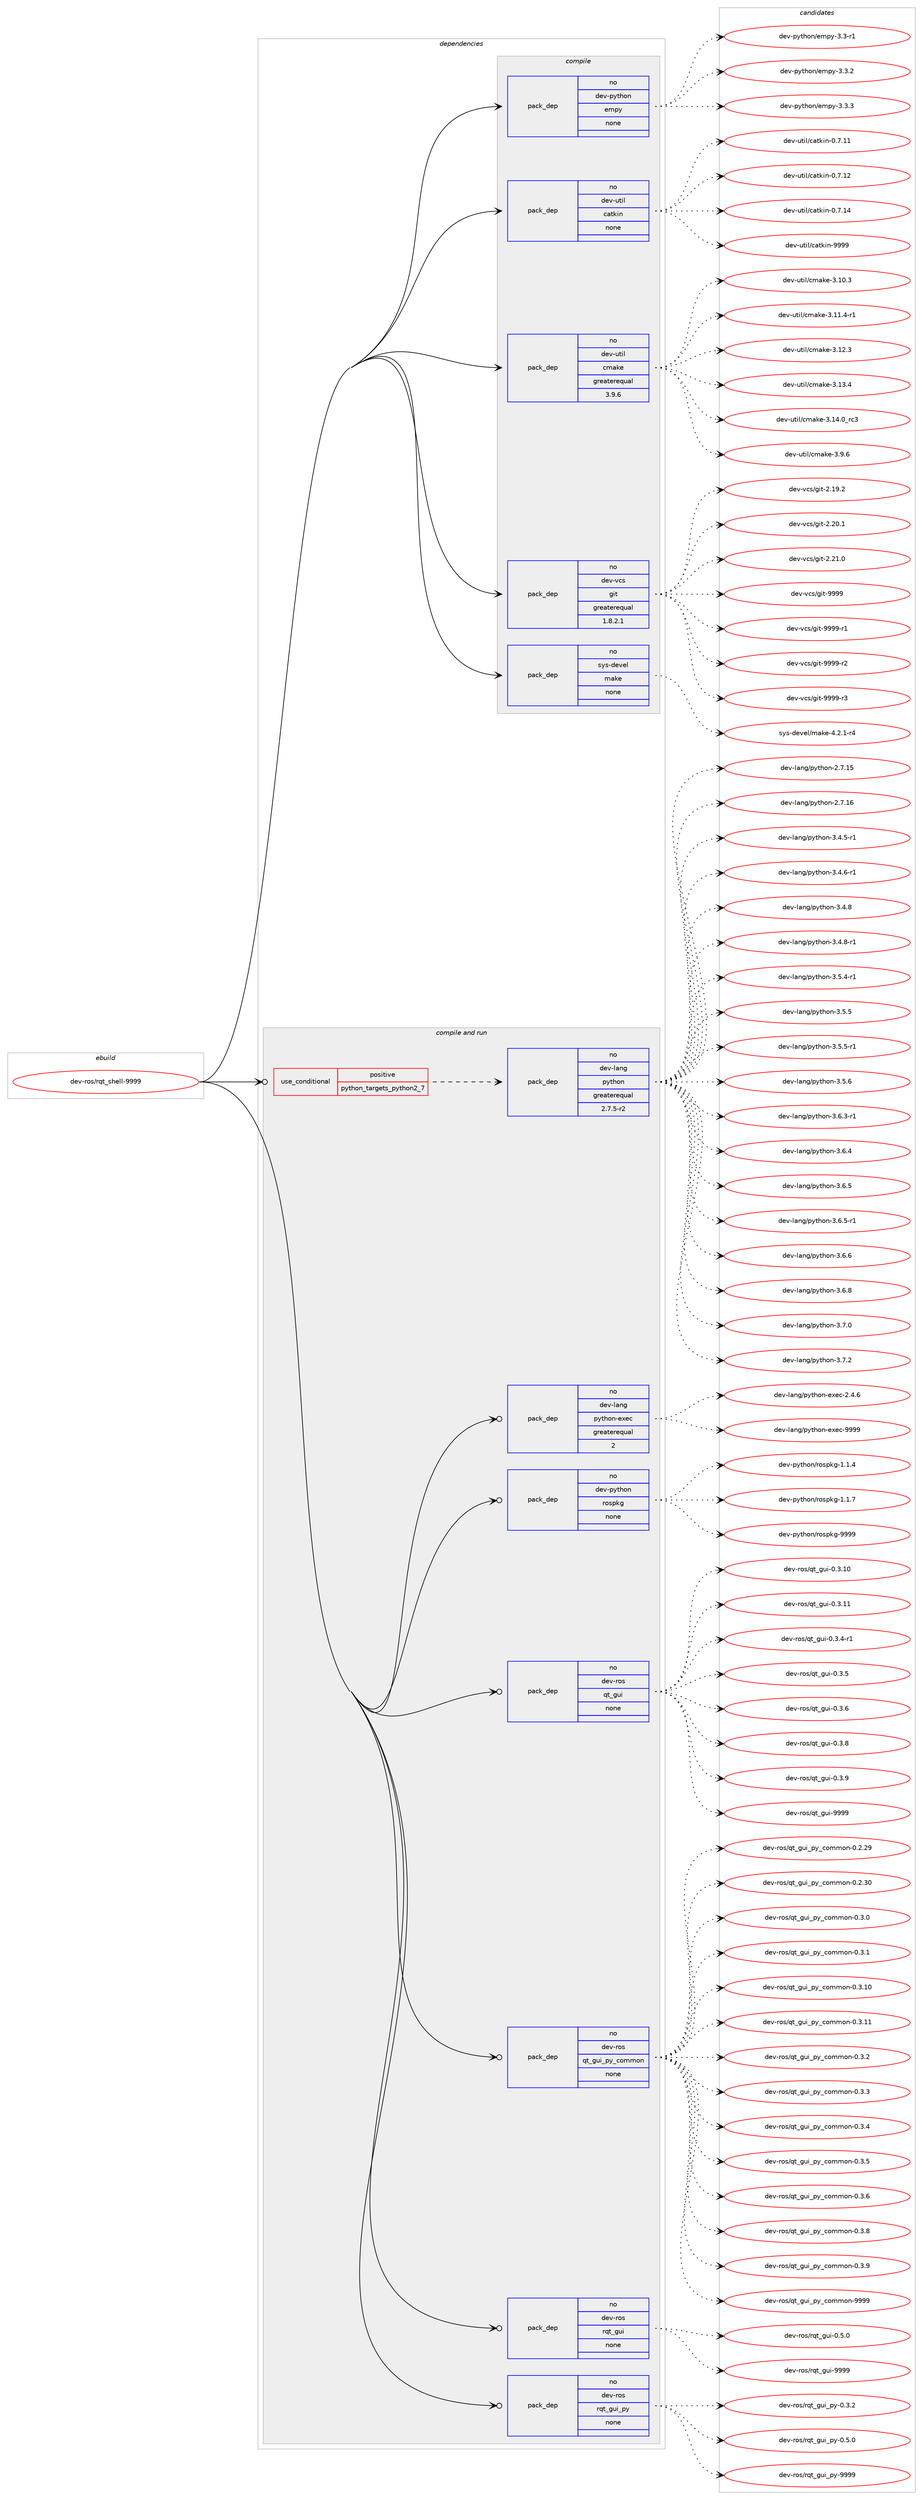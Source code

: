 digraph prolog {

# *************
# Graph options
# *************

newrank=true;
concentrate=true;
compound=true;
graph [rankdir=LR,fontname=Helvetica,fontsize=10,ranksep=1.5];#, ranksep=2.5, nodesep=0.2];
edge  [arrowhead=vee];
node  [fontname=Helvetica,fontsize=10];

# **********
# The ebuild
# **********

subgraph cluster_leftcol {
color=gray;
rank=same;
label=<<i>ebuild</i>>;
id [label="dev-ros/rqt_shell-9999", color=red, width=4, href="../dev-ros/rqt_shell-9999.svg"];
}

# ****************
# The dependencies
# ****************

subgraph cluster_midcol {
color=gray;
label=<<i>dependencies</i>>;
subgraph cluster_compile {
fillcolor="#eeeeee";
style=filled;
label=<<i>compile</i>>;
subgraph pack1056230 {
dependency1470176 [label=<<TABLE BORDER="0" CELLBORDER="1" CELLSPACING="0" CELLPADDING="4" WIDTH="220"><TR><TD ROWSPAN="6" CELLPADDING="30">pack_dep</TD></TR><TR><TD WIDTH="110">no</TD></TR><TR><TD>dev-python</TD></TR><TR><TD>empy</TD></TR><TR><TD>none</TD></TR><TR><TD></TD></TR></TABLE>>, shape=none, color=blue];
}
id:e -> dependency1470176:w [weight=20,style="solid",arrowhead="vee"];
subgraph pack1056231 {
dependency1470177 [label=<<TABLE BORDER="0" CELLBORDER="1" CELLSPACING="0" CELLPADDING="4" WIDTH="220"><TR><TD ROWSPAN="6" CELLPADDING="30">pack_dep</TD></TR><TR><TD WIDTH="110">no</TD></TR><TR><TD>dev-util</TD></TR><TR><TD>catkin</TD></TR><TR><TD>none</TD></TR><TR><TD></TD></TR></TABLE>>, shape=none, color=blue];
}
id:e -> dependency1470177:w [weight=20,style="solid",arrowhead="vee"];
subgraph pack1056232 {
dependency1470178 [label=<<TABLE BORDER="0" CELLBORDER="1" CELLSPACING="0" CELLPADDING="4" WIDTH="220"><TR><TD ROWSPAN="6" CELLPADDING="30">pack_dep</TD></TR><TR><TD WIDTH="110">no</TD></TR><TR><TD>dev-util</TD></TR><TR><TD>cmake</TD></TR><TR><TD>greaterequal</TD></TR><TR><TD>3.9.6</TD></TR></TABLE>>, shape=none, color=blue];
}
id:e -> dependency1470178:w [weight=20,style="solid",arrowhead="vee"];
subgraph pack1056233 {
dependency1470179 [label=<<TABLE BORDER="0" CELLBORDER="1" CELLSPACING="0" CELLPADDING="4" WIDTH="220"><TR><TD ROWSPAN="6" CELLPADDING="30">pack_dep</TD></TR><TR><TD WIDTH="110">no</TD></TR><TR><TD>dev-vcs</TD></TR><TR><TD>git</TD></TR><TR><TD>greaterequal</TD></TR><TR><TD>1.8.2.1</TD></TR></TABLE>>, shape=none, color=blue];
}
id:e -> dependency1470179:w [weight=20,style="solid",arrowhead="vee"];
subgraph pack1056234 {
dependency1470180 [label=<<TABLE BORDER="0" CELLBORDER="1" CELLSPACING="0" CELLPADDING="4" WIDTH="220"><TR><TD ROWSPAN="6" CELLPADDING="30">pack_dep</TD></TR><TR><TD WIDTH="110">no</TD></TR><TR><TD>sys-devel</TD></TR><TR><TD>make</TD></TR><TR><TD>none</TD></TR><TR><TD></TD></TR></TABLE>>, shape=none, color=blue];
}
id:e -> dependency1470180:w [weight=20,style="solid",arrowhead="vee"];
}
subgraph cluster_compileandrun {
fillcolor="#eeeeee";
style=filled;
label=<<i>compile and run</i>>;
subgraph cond390556 {
dependency1470181 [label=<<TABLE BORDER="0" CELLBORDER="1" CELLSPACING="0" CELLPADDING="4"><TR><TD ROWSPAN="3" CELLPADDING="10">use_conditional</TD></TR><TR><TD>positive</TD></TR><TR><TD>python_targets_python2_7</TD></TR></TABLE>>, shape=none, color=red];
subgraph pack1056235 {
dependency1470182 [label=<<TABLE BORDER="0" CELLBORDER="1" CELLSPACING="0" CELLPADDING="4" WIDTH="220"><TR><TD ROWSPAN="6" CELLPADDING="30">pack_dep</TD></TR><TR><TD WIDTH="110">no</TD></TR><TR><TD>dev-lang</TD></TR><TR><TD>python</TD></TR><TR><TD>greaterequal</TD></TR><TR><TD>2.7.5-r2</TD></TR></TABLE>>, shape=none, color=blue];
}
dependency1470181:e -> dependency1470182:w [weight=20,style="dashed",arrowhead="vee"];
}
id:e -> dependency1470181:w [weight=20,style="solid",arrowhead="odotvee"];
subgraph pack1056236 {
dependency1470183 [label=<<TABLE BORDER="0" CELLBORDER="1" CELLSPACING="0" CELLPADDING="4" WIDTH="220"><TR><TD ROWSPAN="6" CELLPADDING="30">pack_dep</TD></TR><TR><TD WIDTH="110">no</TD></TR><TR><TD>dev-lang</TD></TR><TR><TD>python-exec</TD></TR><TR><TD>greaterequal</TD></TR><TR><TD>2</TD></TR></TABLE>>, shape=none, color=blue];
}
id:e -> dependency1470183:w [weight=20,style="solid",arrowhead="odotvee"];
subgraph pack1056237 {
dependency1470184 [label=<<TABLE BORDER="0" CELLBORDER="1" CELLSPACING="0" CELLPADDING="4" WIDTH="220"><TR><TD ROWSPAN="6" CELLPADDING="30">pack_dep</TD></TR><TR><TD WIDTH="110">no</TD></TR><TR><TD>dev-python</TD></TR><TR><TD>rospkg</TD></TR><TR><TD>none</TD></TR><TR><TD></TD></TR></TABLE>>, shape=none, color=blue];
}
id:e -> dependency1470184:w [weight=20,style="solid",arrowhead="odotvee"];
subgraph pack1056238 {
dependency1470185 [label=<<TABLE BORDER="0" CELLBORDER="1" CELLSPACING="0" CELLPADDING="4" WIDTH="220"><TR><TD ROWSPAN="6" CELLPADDING="30">pack_dep</TD></TR><TR><TD WIDTH="110">no</TD></TR><TR><TD>dev-ros</TD></TR><TR><TD>qt_gui</TD></TR><TR><TD>none</TD></TR><TR><TD></TD></TR></TABLE>>, shape=none, color=blue];
}
id:e -> dependency1470185:w [weight=20,style="solid",arrowhead="odotvee"];
subgraph pack1056239 {
dependency1470186 [label=<<TABLE BORDER="0" CELLBORDER="1" CELLSPACING="0" CELLPADDING="4" WIDTH="220"><TR><TD ROWSPAN="6" CELLPADDING="30">pack_dep</TD></TR><TR><TD WIDTH="110">no</TD></TR><TR><TD>dev-ros</TD></TR><TR><TD>qt_gui_py_common</TD></TR><TR><TD>none</TD></TR><TR><TD></TD></TR></TABLE>>, shape=none, color=blue];
}
id:e -> dependency1470186:w [weight=20,style="solid",arrowhead="odotvee"];
subgraph pack1056240 {
dependency1470187 [label=<<TABLE BORDER="0" CELLBORDER="1" CELLSPACING="0" CELLPADDING="4" WIDTH="220"><TR><TD ROWSPAN="6" CELLPADDING="30">pack_dep</TD></TR><TR><TD WIDTH="110">no</TD></TR><TR><TD>dev-ros</TD></TR><TR><TD>rqt_gui</TD></TR><TR><TD>none</TD></TR><TR><TD></TD></TR></TABLE>>, shape=none, color=blue];
}
id:e -> dependency1470187:w [weight=20,style="solid",arrowhead="odotvee"];
subgraph pack1056241 {
dependency1470188 [label=<<TABLE BORDER="0" CELLBORDER="1" CELLSPACING="0" CELLPADDING="4" WIDTH="220"><TR><TD ROWSPAN="6" CELLPADDING="30">pack_dep</TD></TR><TR><TD WIDTH="110">no</TD></TR><TR><TD>dev-ros</TD></TR><TR><TD>rqt_gui_py</TD></TR><TR><TD>none</TD></TR><TR><TD></TD></TR></TABLE>>, shape=none, color=blue];
}
id:e -> dependency1470188:w [weight=20,style="solid",arrowhead="odotvee"];
}
subgraph cluster_run {
fillcolor="#eeeeee";
style=filled;
label=<<i>run</i>>;
}
}

# **************
# The candidates
# **************

subgraph cluster_choices {
rank=same;
color=gray;
label=<<i>candidates</i>>;

subgraph choice1056230 {
color=black;
nodesep=1;
choice1001011184511212111610411111047101109112121455146514511449 [label="dev-python/empy-3.3-r1", color=red, width=4,href="../dev-python/empy-3.3-r1.svg"];
choice1001011184511212111610411111047101109112121455146514650 [label="dev-python/empy-3.3.2", color=red, width=4,href="../dev-python/empy-3.3.2.svg"];
choice1001011184511212111610411111047101109112121455146514651 [label="dev-python/empy-3.3.3", color=red, width=4,href="../dev-python/empy-3.3.3.svg"];
dependency1470176:e -> choice1001011184511212111610411111047101109112121455146514511449:w [style=dotted,weight="100"];
dependency1470176:e -> choice1001011184511212111610411111047101109112121455146514650:w [style=dotted,weight="100"];
dependency1470176:e -> choice1001011184511212111610411111047101109112121455146514651:w [style=dotted,weight="100"];
}
subgraph choice1056231 {
color=black;
nodesep=1;
choice1001011184511711610510847999711610710511045484655464949 [label="dev-util/catkin-0.7.11", color=red, width=4,href="../dev-util/catkin-0.7.11.svg"];
choice1001011184511711610510847999711610710511045484655464950 [label="dev-util/catkin-0.7.12", color=red, width=4,href="../dev-util/catkin-0.7.12.svg"];
choice1001011184511711610510847999711610710511045484655464952 [label="dev-util/catkin-0.7.14", color=red, width=4,href="../dev-util/catkin-0.7.14.svg"];
choice100101118451171161051084799971161071051104557575757 [label="dev-util/catkin-9999", color=red, width=4,href="../dev-util/catkin-9999.svg"];
dependency1470177:e -> choice1001011184511711610510847999711610710511045484655464949:w [style=dotted,weight="100"];
dependency1470177:e -> choice1001011184511711610510847999711610710511045484655464950:w [style=dotted,weight="100"];
dependency1470177:e -> choice1001011184511711610510847999711610710511045484655464952:w [style=dotted,weight="100"];
dependency1470177:e -> choice100101118451171161051084799971161071051104557575757:w [style=dotted,weight="100"];
}
subgraph choice1056232 {
color=black;
nodesep=1;
choice1001011184511711610510847991099710710145514649484651 [label="dev-util/cmake-3.10.3", color=red, width=4,href="../dev-util/cmake-3.10.3.svg"];
choice10010111845117116105108479910997107101455146494946524511449 [label="dev-util/cmake-3.11.4-r1", color=red, width=4,href="../dev-util/cmake-3.11.4-r1.svg"];
choice1001011184511711610510847991099710710145514649504651 [label="dev-util/cmake-3.12.3", color=red, width=4,href="../dev-util/cmake-3.12.3.svg"];
choice1001011184511711610510847991099710710145514649514652 [label="dev-util/cmake-3.13.4", color=red, width=4,href="../dev-util/cmake-3.13.4.svg"];
choice1001011184511711610510847991099710710145514649524648951149951 [label="dev-util/cmake-3.14.0_rc3", color=red, width=4,href="../dev-util/cmake-3.14.0_rc3.svg"];
choice10010111845117116105108479910997107101455146574654 [label="dev-util/cmake-3.9.6", color=red, width=4,href="../dev-util/cmake-3.9.6.svg"];
dependency1470178:e -> choice1001011184511711610510847991099710710145514649484651:w [style=dotted,weight="100"];
dependency1470178:e -> choice10010111845117116105108479910997107101455146494946524511449:w [style=dotted,weight="100"];
dependency1470178:e -> choice1001011184511711610510847991099710710145514649504651:w [style=dotted,weight="100"];
dependency1470178:e -> choice1001011184511711610510847991099710710145514649514652:w [style=dotted,weight="100"];
dependency1470178:e -> choice1001011184511711610510847991099710710145514649524648951149951:w [style=dotted,weight="100"];
dependency1470178:e -> choice10010111845117116105108479910997107101455146574654:w [style=dotted,weight="100"];
}
subgraph choice1056233 {
color=black;
nodesep=1;
choice10010111845118991154710310511645504649574650 [label="dev-vcs/git-2.19.2", color=red, width=4,href="../dev-vcs/git-2.19.2.svg"];
choice10010111845118991154710310511645504650484649 [label="dev-vcs/git-2.20.1", color=red, width=4,href="../dev-vcs/git-2.20.1.svg"];
choice10010111845118991154710310511645504650494648 [label="dev-vcs/git-2.21.0", color=red, width=4,href="../dev-vcs/git-2.21.0.svg"];
choice1001011184511899115471031051164557575757 [label="dev-vcs/git-9999", color=red, width=4,href="../dev-vcs/git-9999.svg"];
choice10010111845118991154710310511645575757574511449 [label="dev-vcs/git-9999-r1", color=red, width=4,href="../dev-vcs/git-9999-r1.svg"];
choice10010111845118991154710310511645575757574511450 [label="dev-vcs/git-9999-r2", color=red, width=4,href="../dev-vcs/git-9999-r2.svg"];
choice10010111845118991154710310511645575757574511451 [label="dev-vcs/git-9999-r3", color=red, width=4,href="../dev-vcs/git-9999-r3.svg"];
dependency1470179:e -> choice10010111845118991154710310511645504649574650:w [style=dotted,weight="100"];
dependency1470179:e -> choice10010111845118991154710310511645504650484649:w [style=dotted,weight="100"];
dependency1470179:e -> choice10010111845118991154710310511645504650494648:w [style=dotted,weight="100"];
dependency1470179:e -> choice1001011184511899115471031051164557575757:w [style=dotted,weight="100"];
dependency1470179:e -> choice10010111845118991154710310511645575757574511449:w [style=dotted,weight="100"];
dependency1470179:e -> choice10010111845118991154710310511645575757574511450:w [style=dotted,weight="100"];
dependency1470179:e -> choice10010111845118991154710310511645575757574511451:w [style=dotted,weight="100"];
}
subgraph choice1056234 {
color=black;
nodesep=1;
choice1151211154510010111810110847109971071014552465046494511452 [label="sys-devel/make-4.2.1-r4", color=red, width=4,href="../sys-devel/make-4.2.1-r4.svg"];
dependency1470180:e -> choice1151211154510010111810110847109971071014552465046494511452:w [style=dotted,weight="100"];
}
subgraph choice1056235 {
color=black;
nodesep=1;
choice10010111845108971101034711212111610411111045504655464953 [label="dev-lang/python-2.7.15", color=red, width=4,href="../dev-lang/python-2.7.15.svg"];
choice10010111845108971101034711212111610411111045504655464954 [label="dev-lang/python-2.7.16", color=red, width=4,href="../dev-lang/python-2.7.16.svg"];
choice1001011184510897110103471121211161041111104551465246534511449 [label="dev-lang/python-3.4.5-r1", color=red, width=4,href="../dev-lang/python-3.4.5-r1.svg"];
choice1001011184510897110103471121211161041111104551465246544511449 [label="dev-lang/python-3.4.6-r1", color=red, width=4,href="../dev-lang/python-3.4.6-r1.svg"];
choice100101118451089711010347112121116104111110455146524656 [label="dev-lang/python-3.4.8", color=red, width=4,href="../dev-lang/python-3.4.8.svg"];
choice1001011184510897110103471121211161041111104551465246564511449 [label="dev-lang/python-3.4.8-r1", color=red, width=4,href="../dev-lang/python-3.4.8-r1.svg"];
choice1001011184510897110103471121211161041111104551465346524511449 [label="dev-lang/python-3.5.4-r1", color=red, width=4,href="../dev-lang/python-3.5.4-r1.svg"];
choice100101118451089711010347112121116104111110455146534653 [label="dev-lang/python-3.5.5", color=red, width=4,href="../dev-lang/python-3.5.5.svg"];
choice1001011184510897110103471121211161041111104551465346534511449 [label="dev-lang/python-3.5.5-r1", color=red, width=4,href="../dev-lang/python-3.5.5-r1.svg"];
choice100101118451089711010347112121116104111110455146534654 [label="dev-lang/python-3.5.6", color=red, width=4,href="../dev-lang/python-3.5.6.svg"];
choice1001011184510897110103471121211161041111104551465446514511449 [label="dev-lang/python-3.6.3-r1", color=red, width=4,href="../dev-lang/python-3.6.3-r1.svg"];
choice100101118451089711010347112121116104111110455146544652 [label="dev-lang/python-3.6.4", color=red, width=4,href="../dev-lang/python-3.6.4.svg"];
choice100101118451089711010347112121116104111110455146544653 [label="dev-lang/python-3.6.5", color=red, width=4,href="../dev-lang/python-3.6.5.svg"];
choice1001011184510897110103471121211161041111104551465446534511449 [label="dev-lang/python-3.6.5-r1", color=red, width=4,href="../dev-lang/python-3.6.5-r1.svg"];
choice100101118451089711010347112121116104111110455146544654 [label="dev-lang/python-3.6.6", color=red, width=4,href="../dev-lang/python-3.6.6.svg"];
choice100101118451089711010347112121116104111110455146544656 [label="dev-lang/python-3.6.8", color=red, width=4,href="../dev-lang/python-3.6.8.svg"];
choice100101118451089711010347112121116104111110455146554648 [label="dev-lang/python-3.7.0", color=red, width=4,href="../dev-lang/python-3.7.0.svg"];
choice100101118451089711010347112121116104111110455146554650 [label="dev-lang/python-3.7.2", color=red, width=4,href="../dev-lang/python-3.7.2.svg"];
dependency1470182:e -> choice10010111845108971101034711212111610411111045504655464953:w [style=dotted,weight="100"];
dependency1470182:e -> choice10010111845108971101034711212111610411111045504655464954:w [style=dotted,weight="100"];
dependency1470182:e -> choice1001011184510897110103471121211161041111104551465246534511449:w [style=dotted,weight="100"];
dependency1470182:e -> choice1001011184510897110103471121211161041111104551465246544511449:w [style=dotted,weight="100"];
dependency1470182:e -> choice100101118451089711010347112121116104111110455146524656:w [style=dotted,weight="100"];
dependency1470182:e -> choice1001011184510897110103471121211161041111104551465246564511449:w [style=dotted,weight="100"];
dependency1470182:e -> choice1001011184510897110103471121211161041111104551465346524511449:w [style=dotted,weight="100"];
dependency1470182:e -> choice100101118451089711010347112121116104111110455146534653:w [style=dotted,weight="100"];
dependency1470182:e -> choice1001011184510897110103471121211161041111104551465346534511449:w [style=dotted,weight="100"];
dependency1470182:e -> choice100101118451089711010347112121116104111110455146534654:w [style=dotted,weight="100"];
dependency1470182:e -> choice1001011184510897110103471121211161041111104551465446514511449:w [style=dotted,weight="100"];
dependency1470182:e -> choice100101118451089711010347112121116104111110455146544652:w [style=dotted,weight="100"];
dependency1470182:e -> choice100101118451089711010347112121116104111110455146544653:w [style=dotted,weight="100"];
dependency1470182:e -> choice1001011184510897110103471121211161041111104551465446534511449:w [style=dotted,weight="100"];
dependency1470182:e -> choice100101118451089711010347112121116104111110455146544654:w [style=dotted,weight="100"];
dependency1470182:e -> choice100101118451089711010347112121116104111110455146544656:w [style=dotted,weight="100"];
dependency1470182:e -> choice100101118451089711010347112121116104111110455146554648:w [style=dotted,weight="100"];
dependency1470182:e -> choice100101118451089711010347112121116104111110455146554650:w [style=dotted,weight="100"];
}
subgraph choice1056236 {
color=black;
nodesep=1;
choice1001011184510897110103471121211161041111104510112010199455046524654 [label="dev-lang/python-exec-2.4.6", color=red, width=4,href="../dev-lang/python-exec-2.4.6.svg"];
choice10010111845108971101034711212111610411111045101120101994557575757 [label="dev-lang/python-exec-9999", color=red, width=4,href="../dev-lang/python-exec-9999.svg"];
dependency1470183:e -> choice1001011184510897110103471121211161041111104510112010199455046524654:w [style=dotted,weight="100"];
dependency1470183:e -> choice10010111845108971101034711212111610411111045101120101994557575757:w [style=dotted,weight="100"];
}
subgraph choice1056237 {
color=black;
nodesep=1;
choice1001011184511212111610411111047114111115112107103454946494652 [label="dev-python/rospkg-1.1.4", color=red, width=4,href="../dev-python/rospkg-1.1.4.svg"];
choice1001011184511212111610411111047114111115112107103454946494655 [label="dev-python/rospkg-1.1.7", color=red, width=4,href="../dev-python/rospkg-1.1.7.svg"];
choice10010111845112121116104111110471141111151121071034557575757 [label="dev-python/rospkg-9999", color=red, width=4,href="../dev-python/rospkg-9999.svg"];
dependency1470184:e -> choice1001011184511212111610411111047114111115112107103454946494652:w [style=dotted,weight="100"];
dependency1470184:e -> choice1001011184511212111610411111047114111115112107103454946494655:w [style=dotted,weight="100"];
dependency1470184:e -> choice10010111845112121116104111110471141111151121071034557575757:w [style=dotted,weight="100"];
}
subgraph choice1056238 {
color=black;
nodesep=1;
choice10010111845114111115471131169510311710545484651464948 [label="dev-ros/qt_gui-0.3.10", color=red, width=4,href="../dev-ros/qt_gui-0.3.10.svg"];
choice10010111845114111115471131169510311710545484651464949 [label="dev-ros/qt_gui-0.3.11", color=red, width=4,href="../dev-ros/qt_gui-0.3.11.svg"];
choice1001011184511411111547113116951031171054548465146524511449 [label="dev-ros/qt_gui-0.3.4-r1", color=red, width=4,href="../dev-ros/qt_gui-0.3.4-r1.svg"];
choice100101118451141111154711311695103117105454846514653 [label="dev-ros/qt_gui-0.3.5", color=red, width=4,href="../dev-ros/qt_gui-0.3.5.svg"];
choice100101118451141111154711311695103117105454846514654 [label="dev-ros/qt_gui-0.3.6", color=red, width=4,href="../dev-ros/qt_gui-0.3.6.svg"];
choice100101118451141111154711311695103117105454846514656 [label="dev-ros/qt_gui-0.3.8", color=red, width=4,href="../dev-ros/qt_gui-0.3.8.svg"];
choice100101118451141111154711311695103117105454846514657 [label="dev-ros/qt_gui-0.3.9", color=red, width=4,href="../dev-ros/qt_gui-0.3.9.svg"];
choice1001011184511411111547113116951031171054557575757 [label="dev-ros/qt_gui-9999", color=red, width=4,href="../dev-ros/qt_gui-9999.svg"];
dependency1470185:e -> choice10010111845114111115471131169510311710545484651464948:w [style=dotted,weight="100"];
dependency1470185:e -> choice10010111845114111115471131169510311710545484651464949:w [style=dotted,weight="100"];
dependency1470185:e -> choice1001011184511411111547113116951031171054548465146524511449:w [style=dotted,weight="100"];
dependency1470185:e -> choice100101118451141111154711311695103117105454846514653:w [style=dotted,weight="100"];
dependency1470185:e -> choice100101118451141111154711311695103117105454846514654:w [style=dotted,weight="100"];
dependency1470185:e -> choice100101118451141111154711311695103117105454846514656:w [style=dotted,weight="100"];
dependency1470185:e -> choice100101118451141111154711311695103117105454846514657:w [style=dotted,weight="100"];
dependency1470185:e -> choice1001011184511411111547113116951031171054557575757:w [style=dotted,weight="100"];
}
subgraph choice1056239 {
color=black;
nodesep=1;
choice10010111845114111115471131169510311710595112121959911110910911111045484650465057 [label="dev-ros/qt_gui_py_common-0.2.29", color=red, width=4,href="../dev-ros/qt_gui_py_common-0.2.29.svg"];
choice10010111845114111115471131169510311710595112121959911110910911111045484650465148 [label="dev-ros/qt_gui_py_common-0.2.30", color=red, width=4,href="../dev-ros/qt_gui_py_common-0.2.30.svg"];
choice100101118451141111154711311695103117105951121219599111109109111110454846514648 [label="dev-ros/qt_gui_py_common-0.3.0", color=red, width=4,href="../dev-ros/qt_gui_py_common-0.3.0.svg"];
choice100101118451141111154711311695103117105951121219599111109109111110454846514649 [label="dev-ros/qt_gui_py_common-0.3.1", color=red, width=4,href="../dev-ros/qt_gui_py_common-0.3.1.svg"];
choice10010111845114111115471131169510311710595112121959911110910911111045484651464948 [label="dev-ros/qt_gui_py_common-0.3.10", color=red, width=4,href="../dev-ros/qt_gui_py_common-0.3.10.svg"];
choice10010111845114111115471131169510311710595112121959911110910911111045484651464949 [label="dev-ros/qt_gui_py_common-0.3.11", color=red, width=4,href="../dev-ros/qt_gui_py_common-0.3.11.svg"];
choice100101118451141111154711311695103117105951121219599111109109111110454846514650 [label="dev-ros/qt_gui_py_common-0.3.2", color=red, width=4,href="../dev-ros/qt_gui_py_common-0.3.2.svg"];
choice100101118451141111154711311695103117105951121219599111109109111110454846514651 [label="dev-ros/qt_gui_py_common-0.3.3", color=red, width=4,href="../dev-ros/qt_gui_py_common-0.3.3.svg"];
choice100101118451141111154711311695103117105951121219599111109109111110454846514652 [label="dev-ros/qt_gui_py_common-0.3.4", color=red, width=4,href="../dev-ros/qt_gui_py_common-0.3.4.svg"];
choice100101118451141111154711311695103117105951121219599111109109111110454846514653 [label="dev-ros/qt_gui_py_common-0.3.5", color=red, width=4,href="../dev-ros/qt_gui_py_common-0.3.5.svg"];
choice100101118451141111154711311695103117105951121219599111109109111110454846514654 [label="dev-ros/qt_gui_py_common-0.3.6", color=red, width=4,href="../dev-ros/qt_gui_py_common-0.3.6.svg"];
choice100101118451141111154711311695103117105951121219599111109109111110454846514656 [label="dev-ros/qt_gui_py_common-0.3.8", color=red, width=4,href="../dev-ros/qt_gui_py_common-0.3.8.svg"];
choice100101118451141111154711311695103117105951121219599111109109111110454846514657 [label="dev-ros/qt_gui_py_common-0.3.9", color=red, width=4,href="../dev-ros/qt_gui_py_common-0.3.9.svg"];
choice1001011184511411111547113116951031171059511212195991111091091111104557575757 [label="dev-ros/qt_gui_py_common-9999", color=red, width=4,href="../dev-ros/qt_gui_py_common-9999.svg"];
dependency1470186:e -> choice10010111845114111115471131169510311710595112121959911110910911111045484650465057:w [style=dotted,weight="100"];
dependency1470186:e -> choice10010111845114111115471131169510311710595112121959911110910911111045484650465148:w [style=dotted,weight="100"];
dependency1470186:e -> choice100101118451141111154711311695103117105951121219599111109109111110454846514648:w [style=dotted,weight="100"];
dependency1470186:e -> choice100101118451141111154711311695103117105951121219599111109109111110454846514649:w [style=dotted,weight="100"];
dependency1470186:e -> choice10010111845114111115471131169510311710595112121959911110910911111045484651464948:w [style=dotted,weight="100"];
dependency1470186:e -> choice10010111845114111115471131169510311710595112121959911110910911111045484651464949:w [style=dotted,weight="100"];
dependency1470186:e -> choice100101118451141111154711311695103117105951121219599111109109111110454846514650:w [style=dotted,weight="100"];
dependency1470186:e -> choice100101118451141111154711311695103117105951121219599111109109111110454846514651:w [style=dotted,weight="100"];
dependency1470186:e -> choice100101118451141111154711311695103117105951121219599111109109111110454846514652:w [style=dotted,weight="100"];
dependency1470186:e -> choice100101118451141111154711311695103117105951121219599111109109111110454846514653:w [style=dotted,weight="100"];
dependency1470186:e -> choice100101118451141111154711311695103117105951121219599111109109111110454846514654:w [style=dotted,weight="100"];
dependency1470186:e -> choice100101118451141111154711311695103117105951121219599111109109111110454846514656:w [style=dotted,weight="100"];
dependency1470186:e -> choice100101118451141111154711311695103117105951121219599111109109111110454846514657:w [style=dotted,weight="100"];
dependency1470186:e -> choice1001011184511411111547113116951031171059511212195991111091091111104557575757:w [style=dotted,weight="100"];
}
subgraph choice1056240 {
color=black;
nodesep=1;
choice100101118451141111154711411311695103117105454846534648 [label="dev-ros/rqt_gui-0.5.0", color=red, width=4,href="../dev-ros/rqt_gui-0.5.0.svg"];
choice1001011184511411111547114113116951031171054557575757 [label="dev-ros/rqt_gui-9999", color=red, width=4,href="../dev-ros/rqt_gui-9999.svg"];
dependency1470187:e -> choice100101118451141111154711411311695103117105454846534648:w [style=dotted,weight="100"];
dependency1470187:e -> choice1001011184511411111547114113116951031171054557575757:w [style=dotted,weight="100"];
}
subgraph choice1056241 {
color=black;
nodesep=1;
choice10010111845114111115471141131169510311710595112121454846514650 [label="dev-ros/rqt_gui_py-0.3.2", color=red, width=4,href="../dev-ros/rqt_gui_py-0.3.2.svg"];
choice10010111845114111115471141131169510311710595112121454846534648 [label="dev-ros/rqt_gui_py-0.5.0", color=red, width=4,href="../dev-ros/rqt_gui_py-0.5.0.svg"];
choice100101118451141111154711411311695103117105951121214557575757 [label="dev-ros/rqt_gui_py-9999", color=red, width=4,href="../dev-ros/rqt_gui_py-9999.svg"];
dependency1470188:e -> choice10010111845114111115471141131169510311710595112121454846514650:w [style=dotted,weight="100"];
dependency1470188:e -> choice10010111845114111115471141131169510311710595112121454846534648:w [style=dotted,weight="100"];
dependency1470188:e -> choice100101118451141111154711411311695103117105951121214557575757:w [style=dotted,weight="100"];
}
}

}
